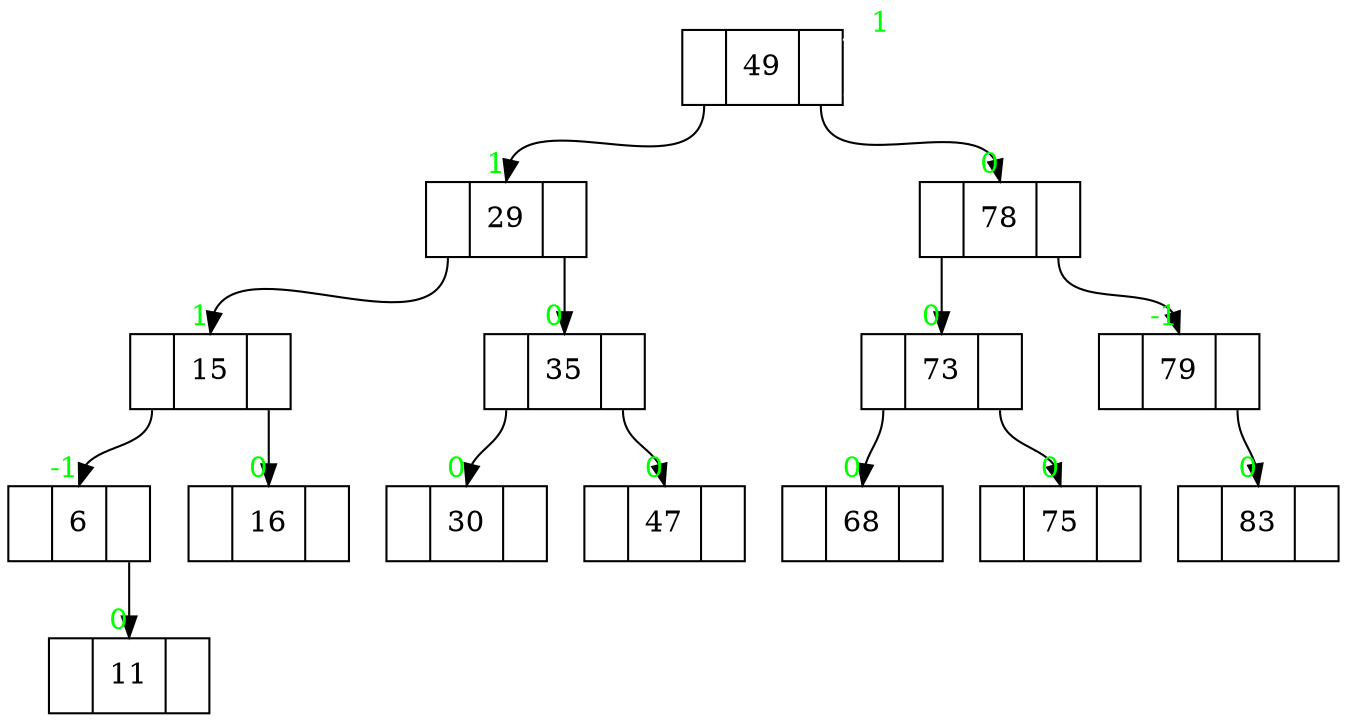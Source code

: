 digraph G {

node [shape = record];

6  [label=" <l> | <c> 6  | <r> "];
11 [label=" <l> | <c> 11 | <r> "];
15 [label=" <l> | <c> 15 | <r> "];
16 [label=" <l> | <c> 16 | <r> "];
29 [label=" <l> | <c> 29 | <r> "];
35 [label=" <l> | <c> 35 | <r> "];
30 [label=" <l> | <c> 30 | <r> "];
47 [label=" <l> | <c> 47 | <r> "];
49 [label=" <l> | <c> 49 | <r> "];
68 [label=" <l> | <c> 68 | <r> "];
73 [label=" <l> | <c> 73 | <r> "];
75 [label=" <l> | <c> 75 | <r> "];
78 [label=" <l> | <c> 78 | <r> "];
79 [label=" <l> | <c> 79 | <r> "];
83 [label=" <l> | <c> 83 | <r> "];

49:l -> 29:c [headlabel="   1", fontcolor=green];
49:r -> 78:c [headlabel="   0", fontcolor=green];
49   -> 49   [taillabel="   1", fontcolor=green, color=white, arrowsize=0];
29:l -> 15:c [headlabel="   1", fontcolor=green];
29:r -> 35:c [headlabel="   0", fontcolor=green];
15:l ->  6:c [headlabel="  -1", fontcolor=green];
15:r -> 16:c [headlabel="   0", fontcolor=green];
 6:r -> 11:c [headlabel="   0", fontcolor=green];
35:l -> 30:c [headlabel="   0", fontcolor=green];
35:r -> 47:c [headlabel="   0", fontcolor=green];
78:l -> 73:c [headlabel="   0", fontcolor=green];
78:r -> 79:c [headlabel="  -1", fontcolor=green];
73:l -> 68:c [headlabel="   0", fontcolor=green];
73:r -> 75:c [headlabel="   0", fontcolor=green];
79:r -> 83:c [headlabel="   0", fontcolor=green];
}

